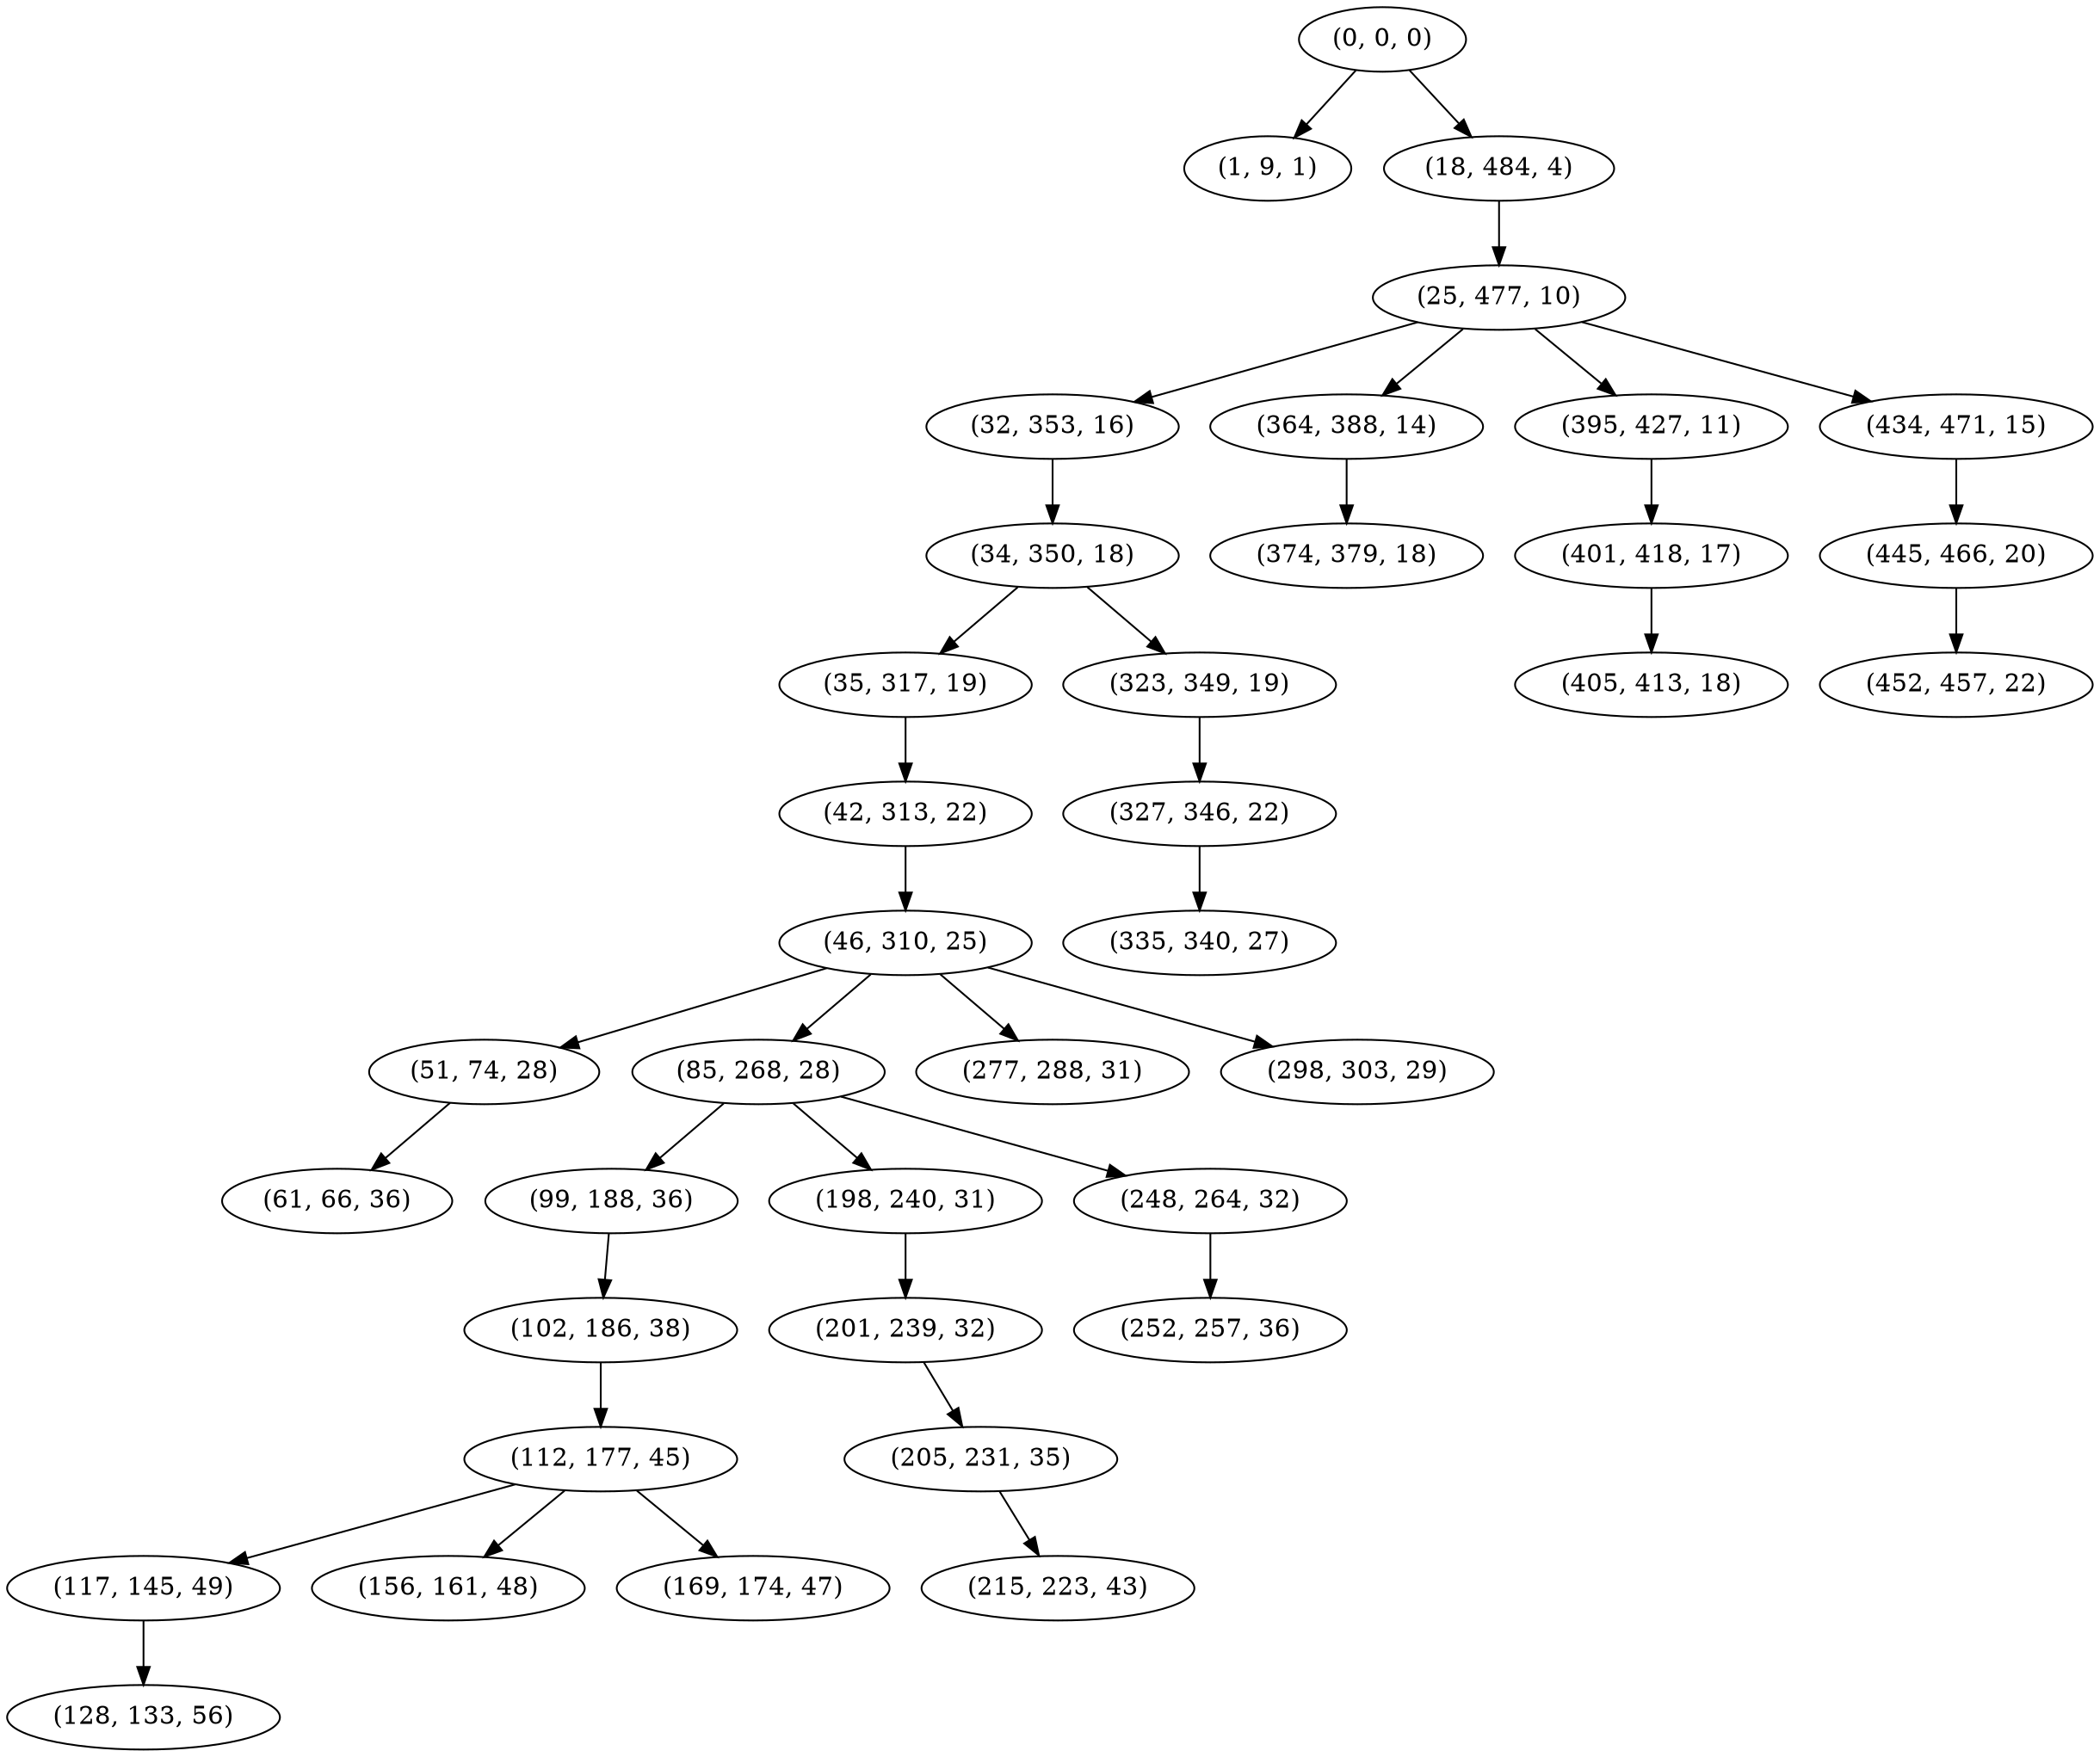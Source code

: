 digraph tree {
    "(0, 0, 0)";
    "(1, 9, 1)";
    "(18, 484, 4)";
    "(25, 477, 10)";
    "(32, 353, 16)";
    "(34, 350, 18)";
    "(35, 317, 19)";
    "(42, 313, 22)";
    "(46, 310, 25)";
    "(51, 74, 28)";
    "(61, 66, 36)";
    "(85, 268, 28)";
    "(99, 188, 36)";
    "(102, 186, 38)";
    "(112, 177, 45)";
    "(117, 145, 49)";
    "(128, 133, 56)";
    "(156, 161, 48)";
    "(169, 174, 47)";
    "(198, 240, 31)";
    "(201, 239, 32)";
    "(205, 231, 35)";
    "(215, 223, 43)";
    "(248, 264, 32)";
    "(252, 257, 36)";
    "(277, 288, 31)";
    "(298, 303, 29)";
    "(323, 349, 19)";
    "(327, 346, 22)";
    "(335, 340, 27)";
    "(364, 388, 14)";
    "(374, 379, 18)";
    "(395, 427, 11)";
    "(401, 418, 17)";
    "(405, 413, 18)";
    "(434, 471, 15)";
    "(445, 466, 20)";
    "(452, 457, 22)";
    "(0, 0, 0)" -> "(1, 9, 1)";
    "(0, 0, 0)" -> "(18, 484, 4)";
    "(18, 484, 4)" -> "(25, 477, 10)";
    "(25, 477, 10)" -> "(32, 353, 16)";
    "(25, 477, 10)" -> "(364, 388, 14)";
    "(25, 477, 10)" -> "(395, 427, 11)";
    "(25, 477, 10)" -> "(434, 471, 15)";
    "(32, 353, 16)" -> "(34, 350, 18)";
    "(34, 350, 18)" -> "(35, 317, 19)";
    "(34, 350, 18)" -> "(323, 349, 19)";
    "(35, 317, 19)" -> "(42, 313, 22)";
    "(42, 313, 22)" -> "(46, 310, 25)";
    "(46, 310, 25)" -> "(51, 74, 28)";
    "(46, 310, 25)" -> "(85, 268, 28)";
    "(46, 310, 25)" -> "(277, 288, 31)";
    "(46, 310, 25)" -> "(298, 303, 29)";
    "(51, 74, 28)" -> "(61, 66, 36)";
    "(85, 268, 28)" -> "(99, 188, 36)";
    "(85, 268, 28)" -> "(198, 240, 31)";
    "(85, 268, 28)" -> "(248, 264, 32)";
    "(99, 188, 36)" -> "(102, 186, 38)";
    "(102, 186, 38)" -> "(112, 177, 45)";
    "(112, 177, 45)" -> "(117, 145, 49)";
    "(112, 177, 45)" -> "(156, 161, 48)";
    "(112, 177, 45)" -> "(169, 174, 47)";
    "(117, 145, 49)" -> "(128, 133, 56)";
    "(198, 240, 31)" -> "(201, 239, 32)";
    "(201, 239, 32)" -> "(205, 231, 35)";
    "(205, 231, 35)" -> "(215, 223, 43)";
    "(248, 264, 32)" -> "(252, 257, 36)";
    "(323, 349, 19)" -> "(327, 346, 22)";
    "(327, 346, 22)" -> "(335, 340, 27)";
    "(364, 388, 14)" -> "(374, 379, 18)";
    "(395, 427, 11)" -> "(401, 418, 17)";
    "(401, 418, 17)" -> "(405, 413, 18)";
    "(434, 471, 15)" -> "(445, 466, 20)";
    "(445, 466, 20)" -> "(452, 457, 22)";
}
